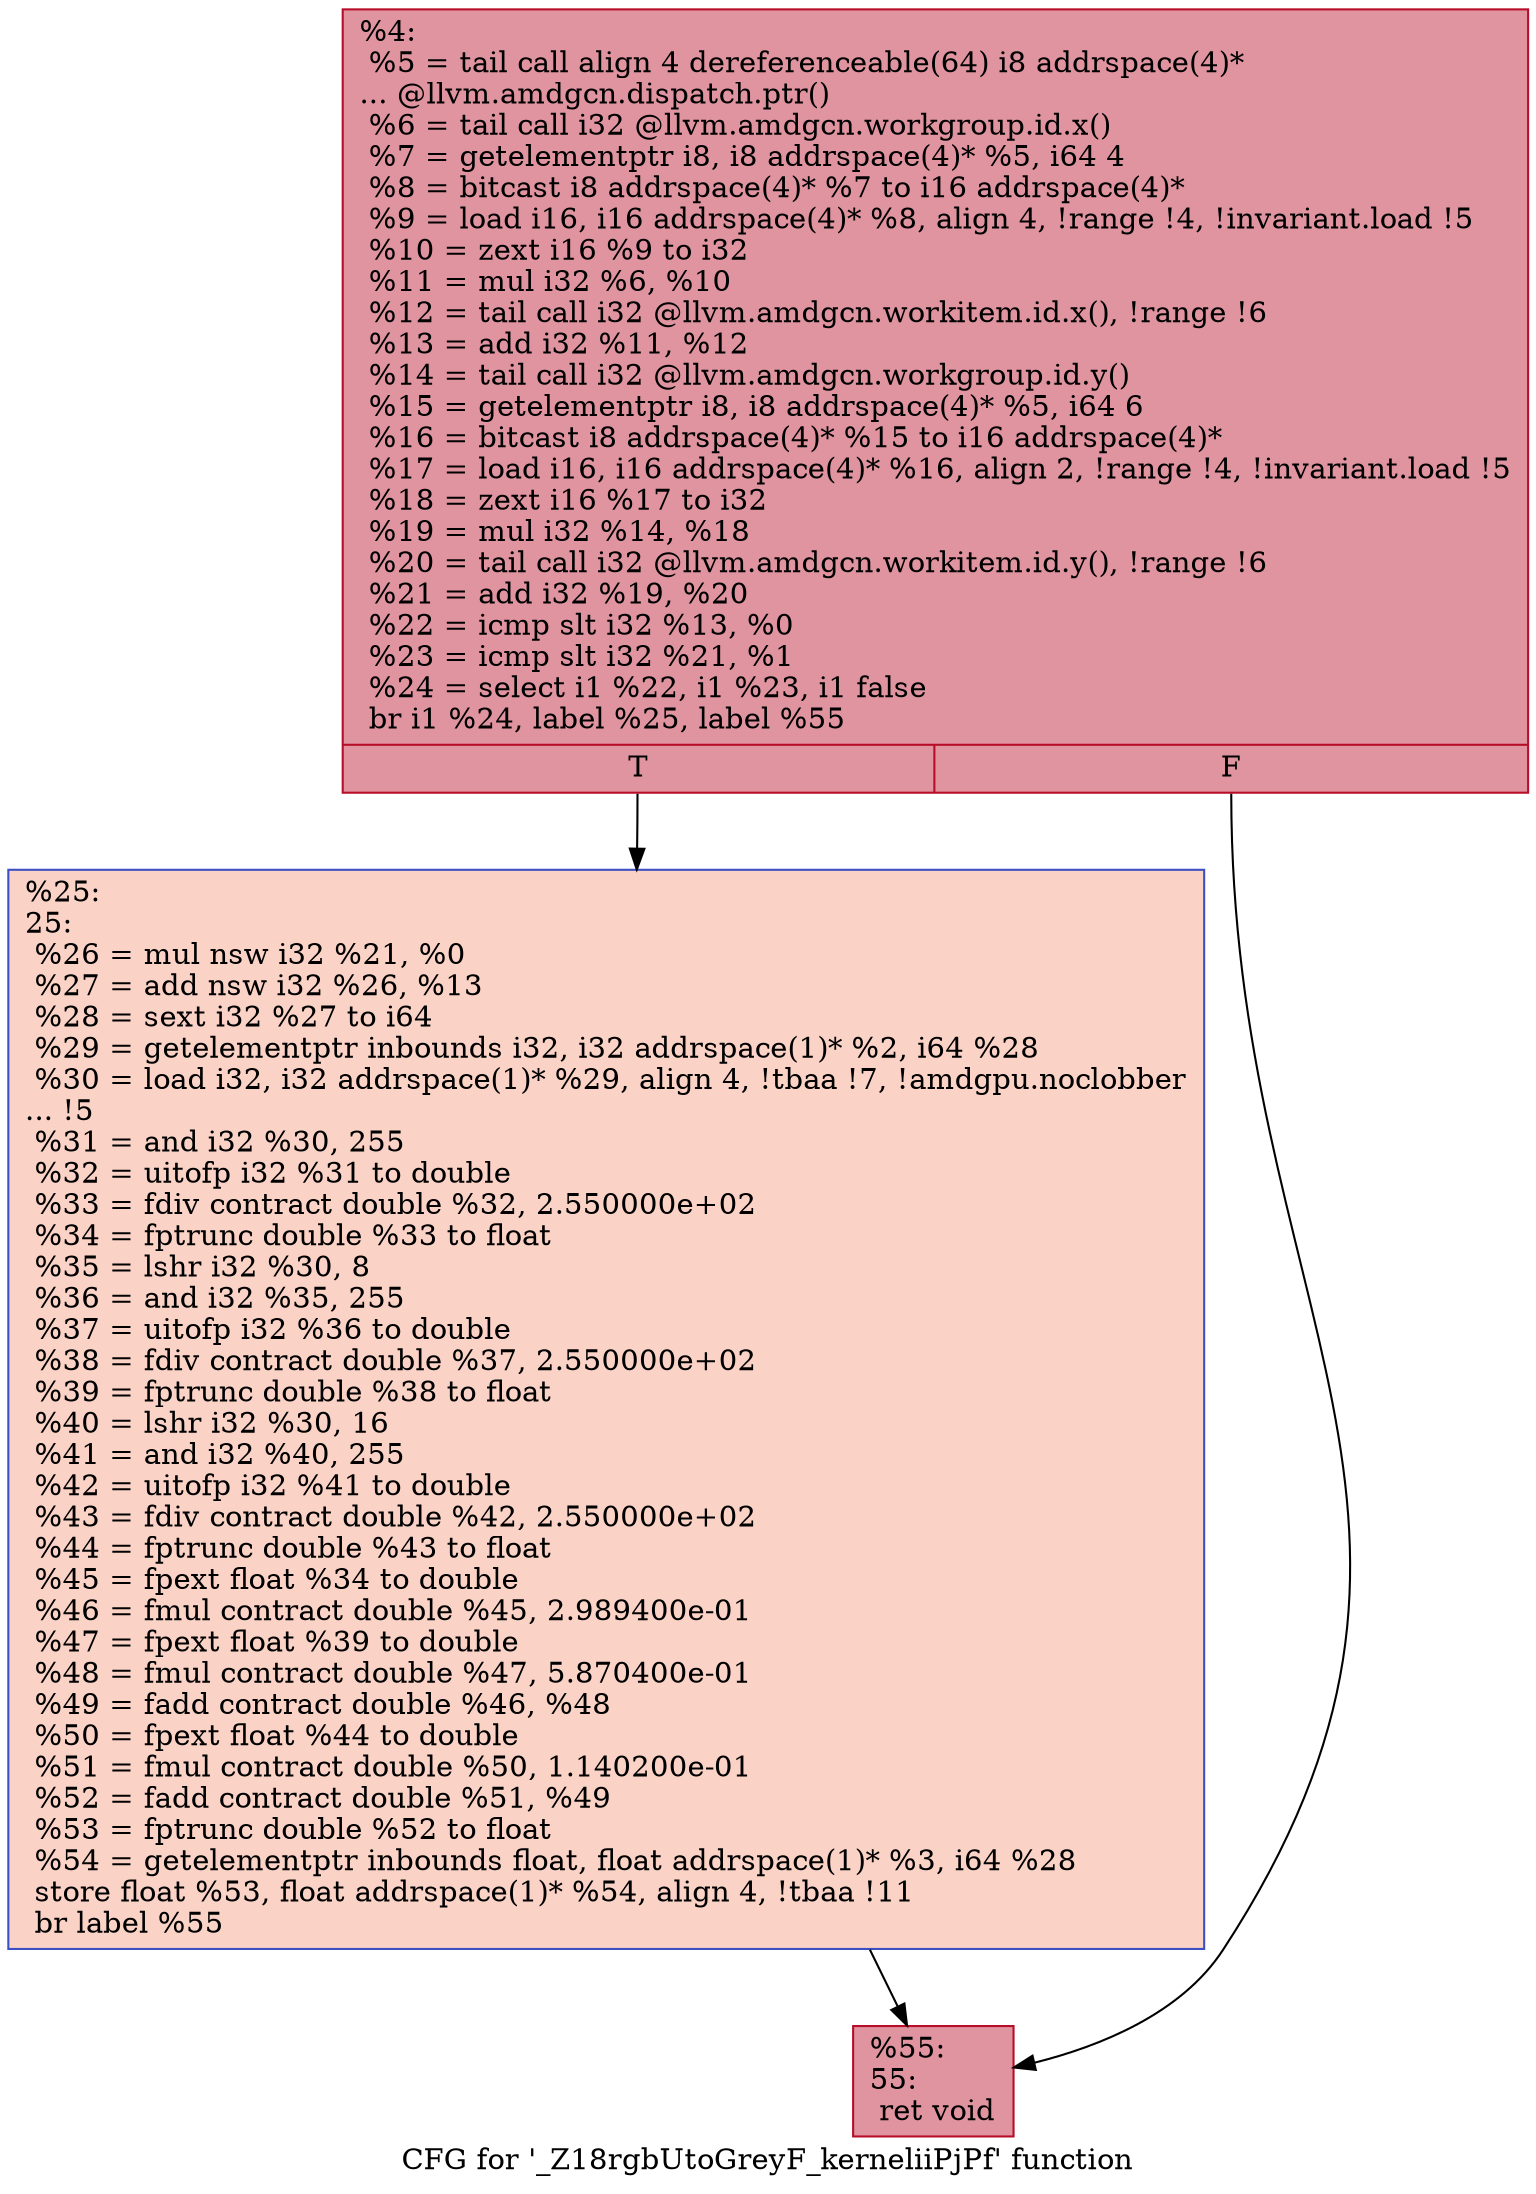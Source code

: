 digraph "CFG for '_Z18rgbUtoGreyF_kerneliiPjPf' function" {
	label="CFG for '_Z18rgbUtoGreyF_kerneliiPjPf' function";

	Node0x62a26a0 [shape=record,color="#b70d28ff", style=filled, fillcolor="#b70d2870",label="{%4:\l  %5 = tail call align 4 dereferenceable(64) i8 addrspace(4)*\l... @llvm.amdgcn.dispatch.ptr()\l  %6 = tail call i32 @llvm.amdgcn.workgroup.id.x()\l  %7 = getelementptr i8, i8 addrspace(4)* %5, i64 4\l  %8 = bitcast i8 addrspace(4)* %7 to i16 addrspace(4)*\l  %9 = load i16, i16 addrspace(4)* %8, align 4, !range !4, !invariant.load !5\l  %10 = zext i16 %9 to i32\l  %11 = mul i32 %6, %10\l  %12 = tail call i32 @llvm.amdgcn.workitem.id.x(), !range !6\l  %13 = add i32 %11, %12\l  %14 = tail call i32 @llvm.amdgcn.workgroup.id.y()\l  %15 = getelementptr i8, i8 addrspace(4)* %5, i64 6\l  %16 = bitcast i8 addrspace(4)* %15 to i16 addrspace(4)*\l  %17 = load i16, i16 addrspace(4)* %16, align 2, !range !4, !invariant.load !5\l  %18 = zext i16 %17 to i32\l  %19 = mul i32 %14, %18\l  %20 = tail call i32 @llvm.amdgcn.workitem.id.y(), !range !6\l  %21 = add i32 %19, %20\l  %22 = icmp slt i32 %13, %0\l  %23 = icmp slt i32 %21, %1\l  %24 = select i1 %22, i1 %23, i1 false\l  br i1 %24, label %25, label %55\l|{<s0>T|<s1>F}}"];
	Node0x62a26a0:s0 -> Node0x62a6140;
	Node0x62a26a0:s1 -> Node0x62a61d0;
	Node0x62a6140 [shape=record,color="#3d50c3ff", style=filled, fillcolor="#f59c7d70",label="{%25:\l25:                                               \l  %26 = mul nsw i32 %21, %0\l  %27 = add nsw i32 %26, %13\l  %28 = sext i32 %27 to i64\l  %29 = getelementptr inbounds i32, i32 addrspace(1)* %2, i64 %28\l  %30 = load i32, i32 addrspace(1)* %29, align 4, !tbaa !7, !amdgpu.noclobber\l... !5\l  %31 = and i32 %30, 255\l  %32 = uitofp i32 %31 to double\l  %33 = fdiv contract double %32, 2.550000e+02\l  %34 = fptrunc double %33 to float\l  %35 = lshr i32 %30, 8\l  %36 = and i32 %35, 255\l  %37 = uitofp i32 %36 to double\l  %38 = fdiv contract double %37, 2.550000e+02\l  %39 = fptrunc double %38 to float\l  %40 = lshr i32 %30, 16\l  %41 = and i32 %40, 255\l  %42 = uitofp i32 %41 to double\l  %43 = fdiv contract double %42, 2.550000e+02\l  %44 = fptrunc double %43 to float\l  %45 = fpext float %34 to double\l  %46 = fmul contract double %45, 2.989400e-01\l  %47 = fpext float %39 to double\l  %48 = fmul contract double %47, 5.870400e-01\l  %49 = fadd contract double %46, %48\l  %50 = fpext float %44 to double\l  %51 = fmul contract double %50, 1.140200e-01\l  %52 = fadd contract double %51, %49\l  %53 = fptrunc double %52 to float\l  %54 = getelementptr inbounds float, float addrspace(1)* %3, i64 %28\l  store float %53, float addrspace(1)* %54, align 4, !tbaa !11\l  br label %55\l}"];
	Node0x62a6140 -> Node0x62a61d0;
	Node0x62a61d0 [shape=record,color="#b70d28ff", style=filled, fillcolor="#b70d2870",label="{%55:\l55:                                               \l  ret void\l}"];
}
